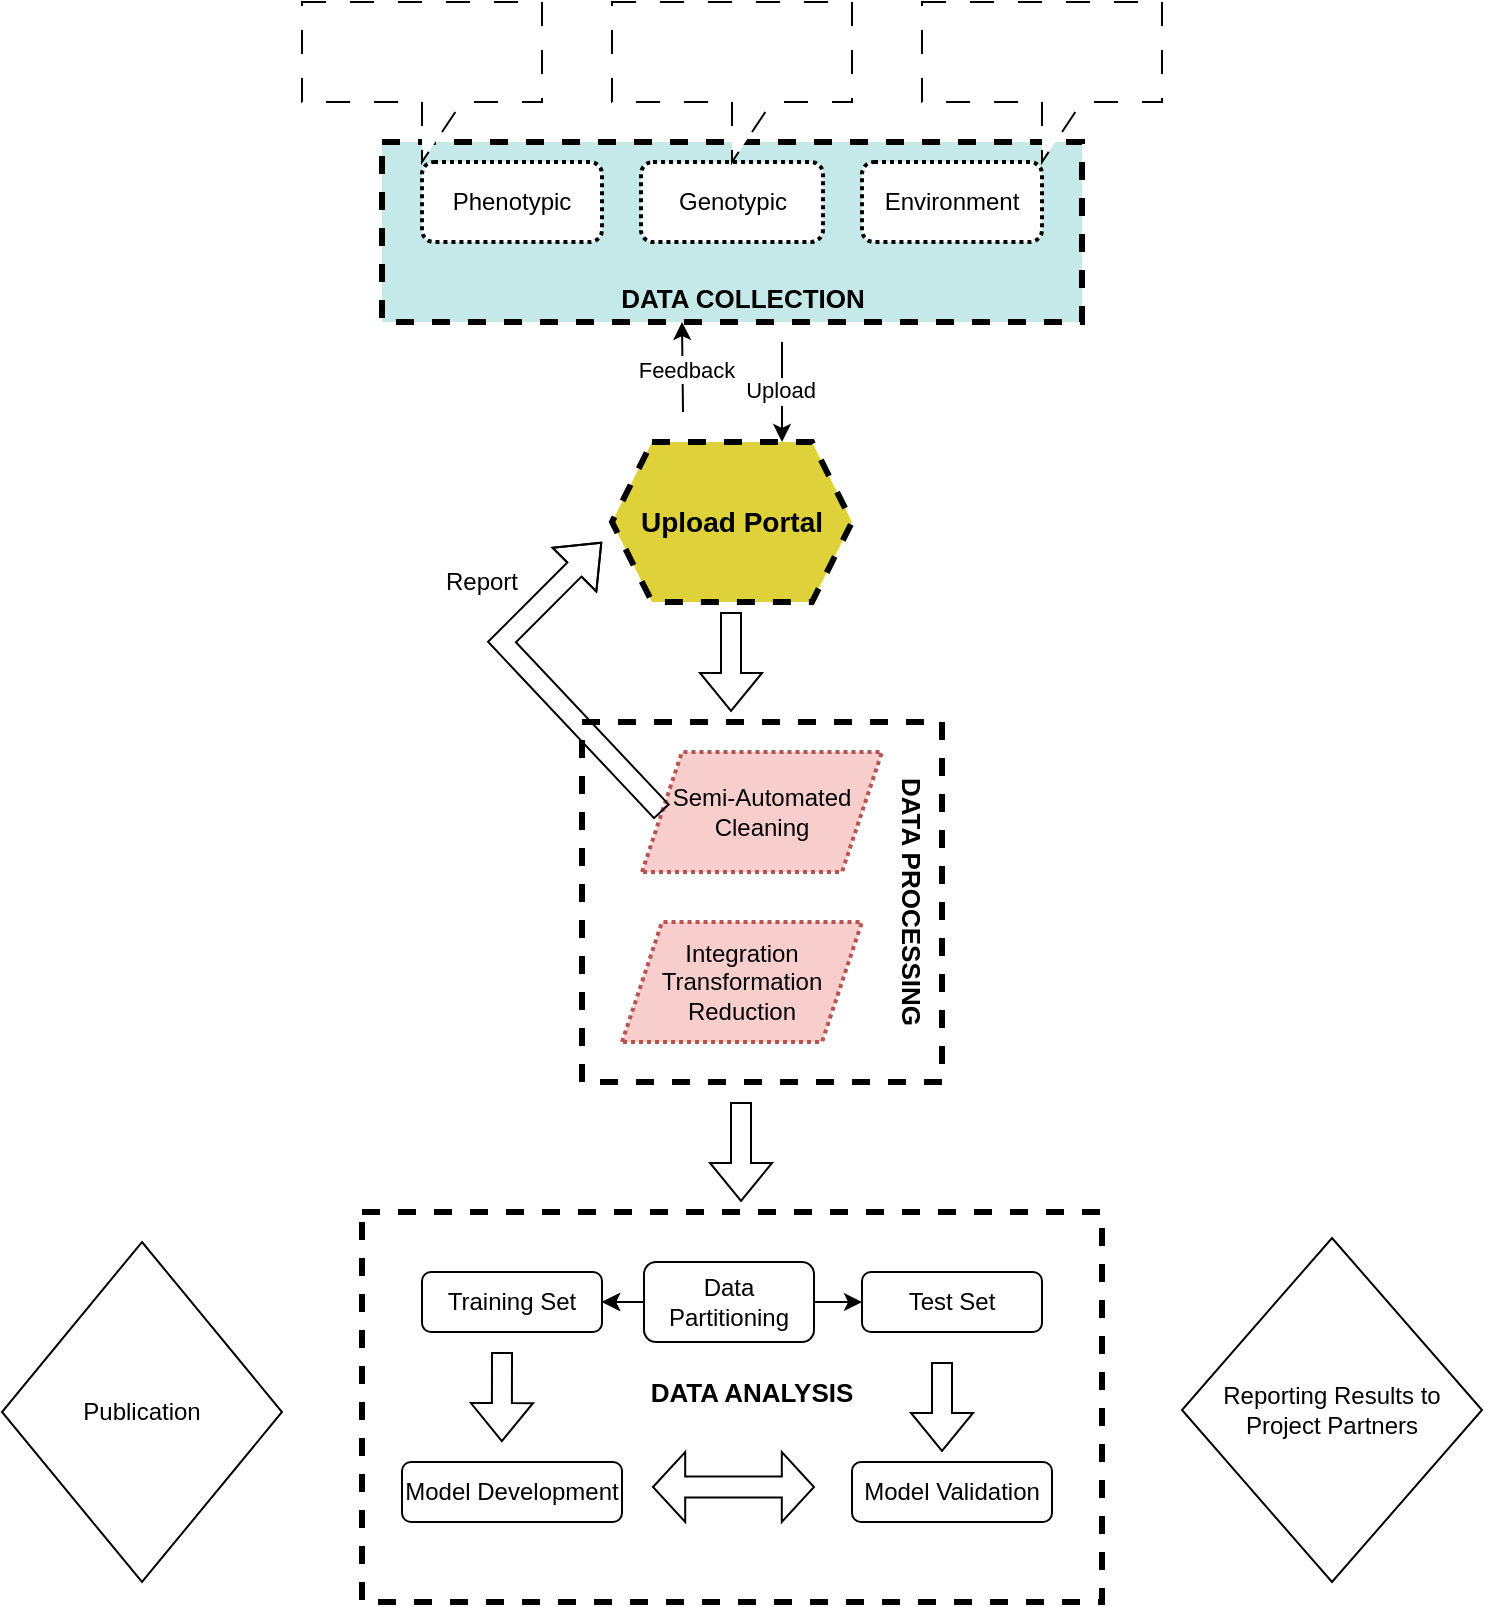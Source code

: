 <mxfile version="21.6.2" type="github">
  <diagram name="Page-1" id="5ZvDu0B-BvRj65fo0EQc">
    <mxGraphModel dx="1434" dy="796" grid="1" gridSize="10" guides="1" tooltips="1" connect="1" arrows="1" fold="1" page="1" pageScale="1" pageWidth="827" pageHeight="1169" math="0" shadow="0">
      <root>
        <mxCell id="0" />
        <mxCell id="1" parent="0" />
        <mxCell id="oFZK95akWB134CkeK_YD-35" value="" style="rounded=0;whiteSpace=wrap;html=1;dashed=1;strokeWidth=3;" parent="1" vertex="1">
          <mxGeometry x="230" y="835" width="370" height="195" as="geometry" />
        </mxCell>
        <mxCell id="oFZK95akWB134CkeK_YD-6" value="" style="rounded=0;whiteSpace=wrap;html=1;fillColor=#c4e9e8;dashed=1;strokeWidth=3;" parent="1" vertex="1">
          <mxGeometry x="240" y="300" width="350" height="90" as="geometry" />
        </mxCell>
        <mxCell id="oFZK95akWB134CkeK_YD-2" value="&lt;b&gt;&lt;font style=&quot;font-size: 14px;&quot;&gt;Upload Portal&lt;/font&gt;&lt;/b&gt;" style="shape=hexagon;perimeter=hexagonPerimeter2;whiteSpace=wrap;html=1;fixedSize=1;dashed=1;strokeWidth=3;fillColor=#dfd13a;" parent="1" vertex="1">
          <mxGeometry x="355" y="450" width="120" height="80" as="geometry" />
        </mxCell>
        <mxCell id="oFZK95akWB134CkeK_YD-3" value="Phenotypic" style="rounded=1;whiteSpace=wrap;html=1;dashed=1;dashPattern=1 1;strokeWidth=2;" parent="1" vertex="1">
          <mxGeometry x="260" y="310" width="90" height="40" as="geometry" />
        </mxCell>
        <mxCell id="oFZK95akWB134CkeK_YD-4" value="Genotypic" style="rounded=1;whiteSpace=wrap;html=1;dashed=1;dashPattern=1 1;strokeWidth=2;" parent="1" vertex="1">
          <mxGeometry x="369.5" y="310" width="91" height="40" as="geometry" />
        </mxCell>
        <mxCell id="oFZK95akWB134CkeK_YD-5" value="Environment" style="rounded=1;whiteSpace=wrap;html=1;dashed=1;dashPattern=1 1;strokeWidth=2;" parent="1" vertex="1">
          <mxGeometry x="480" y="310" width="90" height="40" as="geometry" />
        </mxCell>
        <mxCell id="oFZK95akWB134CkeK_YD-7" value="&lt;font style=&quot;font-size: 13px;&quot;&gt;DATA COLLECTION&lt;/font&gt;" style="text;html=1;strokeColor=none;fillColor=none;align=center;verticalAlign=middle;whiteSpace=wrap;rounded=0;rotation=0;fontSize=21;fontStyle=1" parent="1" vertex="1">
          <mxGeometry x="297.5" y="360" width="245" height="30" as="geometry" />
        </mxCell>
        <mxCell id="oFZK95akWB134CkeK_YD-9" value="" style="endArrow=classic;html=1;rounded=0;" parent="1" edge="1">
          <mxGeometry relative="1" as="geometry">
            <mxPoint x="440" y="400" as="sourcePoint" />
            <mxPoint x="440" y="450" as="targetPoint" />
          </mxGeometry>
        </mxCell>
        <mxCell id="oFZK95akWB134CkeK_YD-10" value="Label" style="edgeLabel;resizable=0;html=1;align=center;verticalAlign=middle;" parent="oFZK95akWB134CkeK_YD-9" connectable="0" vertex="1">
          <mxGeometry relative="1" as="geometry" />
        </mxCell>
        <mxCell id="oFZK95akWB134CkeK_YD-11" value="Upload" style="edgeLabel;html=1;align=center;verticalAlign=middle;resizable=0;points=[];" parent="oFZK95akWB134CkeK_YD-9" vertex="1" connectable="0">
          <mxGeometry x="-0.06" y="-1" relative="1" as="geometry">
            <mxPoint as="offset" />
          </mxGeometry>
        </mxCell>
        <mxCell id="oFZK95akWB134CkeK_YD-12" value="" style="endArrow=classic;html=1;rounded=0;entryX=0.375;entryY=1;entryDx=0;entryDy=0;" parent="1" edge="1">
          <mxGeometry relative="1" as="geometry">
            <mxPoint x="390.5" y="435" as="sourcePoint" />
            <mxPoint x="390" y="390" as="targetPoint" />
          </mxGeometry>
        </mxCell>
        <mxCell id="oFZK95akWB134CkeK_YD-13" value="Label" style="edgeLabel;resizable=0;html=1;align=center;verticalAlign=middle;" parent="oFZK95akWB134CkeK_YD-12" connectable="0" vertex="1">
          <mxGeometry relative="1" as="geometry" />
        </mxCell>
        <mxCell id="oFZK95akWB134CkeK_YD-14" value="Feedback" style="edgeLabel;html=1;align=center;verticalAlign=middle;resizable=0;points=[];" parent="oFZK95akWB134CkeK_YD-12" vertex="1" connectable="0">
          <mxGeometry x="-0.06" y="-1" relative="1" as="geometry">
            <mxPoint as="offset" />
          </mxGeometry>
        </mxCell>
        <mxCell id="oFZK95akWB134CkeK_YD-21" value="" style="whiteSpace=wrap;html=1;aspect=fixed;dashed=1;strokeWidth=3;" parent="1" vertex="1">
          <mxGeometry x="340" y="590" width="180" height="180" as="geometry" />
        </mxCell>
        <mxCell id="oFZK95akWB134CkeK_YD-22" value="Semi-Automated&lt;br&gt;Cleaning" style="shape=parallelogram;perimeter=parallelogramPerimeter;whiteSpace=wrap;html=1;fixedSize=1;dashed=1;dashPattern=1 1;strokeWidth=2;fillColor=#f8cecc;strokeColor=#b85450;" parent="1" vertex="1">
          <mxGeometry x="370" y="605" width="120" height="60" as="geometry" />
        </mxCell>
        <mxCell id="oFZK95akWB134CkeK_YD-24" value="Integration&lt;br&gt;Transformation&lt;br&gt;Reduction" style="shape=parallelogram;perimeter=parallelogramPerimeter;whiteSpace=wrap;html=1;fixedSize=1;dashed=1;dashPattern=1 1;strokeWidth=2;fillColor=#f8cecc;strokeColor=#b85450;" parent="1" vertex="1">
          <mxGeometry x="360" y="690" width="120" height="60" as="geometry" />
        </mxCell>
        <mxCell id="oFZK95akWB134CkeK_YD-25" value="&lt;font style=&quot;font-size: 13px;&quot;&gt;&lt;b&gt;DATA PROCESSING&lt;/b&gt;&lt;/font&gt;" style="text;html=1;strokeColor=none;fillColor=none;align=center;verticalAlign=middle;whiteSpace=wrap;rounded=0;rotation=90;" parent="1" vertex="1">
          <mxGeometry x="440" y="665" width="130" height="30" as="geometry" />
        </mxCell>
        <mxCell id="oFZK95akWB134CkeK_YD-26" value="" style="shape=flexArrow;endArrow=classic;html=1;rounded=0;exitX=0;exitY=0.5;exitDx=0;exitDy=0;" parent="1" source="oFZK95akWB134CkeK_YD-22" edge="1">
          <mxGeometry width="50" height="50" relative="1" as="geometry">
            <mxPoint x="300" y="550" as="sourcePoint" />
            <mxPoint x="350" y="500" as="targetPoint" />
            <Array as="points">
              <mxPoint x="300" y="550" />
            </Array>
          </mxGeometry>
        </mxCell>
        <mxCell id="oFZK95akWB134CkeK_YD-27" value="" style="shape=flexArrow;endArrow=classic;html=1;rounded=0;" parent="1" edge="1">
          <mxGeometry width="50" height="50" relative="1" as="geometry">
            <mxPoint x="414.5" y="535" as="sourcePoint" />
            <mxPoint x="414.5" y="585" as="targetPoint" />
          </mxGeometry>
        </mxCell>
        <mxCell id="oFZK95akWB134CkeK_YD-28" value="Report" style="text;html=1;strokeColor=none;fillColor=none;align=center;verticalAlign=middle;whiteSpace=wrap;rounded=0;" parent="1" vertex="1">
          <mxGeometry x="260" y="510" width="60" height="20" as="geometry" />
        </mxCell>
        <mxCell id="oFZK95akWB134CkeK_YD-42" value="" style="edgeStyle=orthogonalEdgeStyle;rounded=0;orthogonalLoop=1;jettySize=auto;html=1;" parent="1" source="oFZK95akWB134CkeK_YD-29" target="oFZK95akWB134CkeK_YD-31" edge="1">
          <mxGeometry relative="1" as="geometry" />
        </mxCell>
        <mxCell id="oFZK95akWB134CkeK_YD-43" value="" style="edgeStyle=orthogonalEdgeStyle;rounded=0;orthogonalLoop=1;jettySize=auto;html=1;" parent="1" source="oFZK95akWB134CkeK_YD-29" target="oFZK95akWB134CkeK_YD-31" edge="1">
          <mxGeometry relative="1" as="geometry" />
        </mxCell>
        <mxCell id="oFZK95akWB134CkeK_YD-44" value="" style="edgeStyle=orthogonalEdgeStyle;rounded=0;orthogonalLoop=1;jettySize=auto;html=1;" parent="1" source="oFZK95akWB134CkeK_YD-29" target="oFZK95akWB134CkeK_YD-32" edge="1">
          <mxGeometry relative="1" as="geometry" />
        </mxCell>
        <mxCell id="oFZK95akWB134CkeK_YD-29" value="Data Partitioning" style="rounded=1;whiteSpace=wrap;html=1;" parent="1" vertex="1">
          <mxGeometry x="371" y="860" width="85" height="40" as="geometry" />
        </mxCell>
        <mxCell id="oFZK95akWB134CkeK_YD-31" value="Training Set" style="rounded=1;whiteSpace=wrap;html=1;" parent="1" vertex="1">
          <mxGeometry x="260" y="865" width="90" height="30" as="geometry" />
        </mxCell>
        <mxCell id="oFZK95akWB134CkeK_YD-32" value="Test Set" style="rounded=1;whiteSpace=wrap;html=1;" parent="1" vertex="1">
          <mxGeometry x="480" y="865" width="90" height="30" as="geometry" />
        </mxCell>
        <mxCell id="oFZK95akWB134CkeK_YD-33" value="Model Development" style="rounded=1;whiteSpace=wrap;html=1;" parent="1" vertex="1">
          <mxGeometry x="250" y="960" width="110" height="30" as="geometry" />
        </mxCell>
        <mxCell id="oFZK95akWB134CkeK_YD-34" value="Model Validation" style="rounded=1;whiteSpace=wrap;html=1;" parent="1" vertex="1">
          <mxGeometry x="475" y="960" width="100" height="30" as="geometry" />
        </mxCell>
        <mxCell id="oFZK95akWB134CkeK_YD-36" value="Publication" style="rhombus;whiteSpace=wrap;html=1;" parent="1" vertex="1">
          <mxGeometry x="50" y="850" width="140" height="170" as="geometry" />
        </mxCell>
        <mxCell id="oFZK95akWB134CkeK_YD-37" value="Reporting Results to Project Partners" style="rhombus;whiteSpace=wrap;html=1;" parent="1" vertex="1">
          <mxGeometry x="640" y="848" width="150" height="172" as="geometry" />
        </mxCell>
        <mxCell id="oFZK95akWB134CkeK_YD-38" value="" style="shape=flexArrow;endArrow=classic;html=1;rounded=0;entryX=0.189;entryY=0.59;entryDx=0;entryDy=0;entryPerimeter=0;" parent="1" target="oFZK95akWB134CkeK_YD-35" edge="1">
          <mxGeometry width="50" height="50" relative="1" as="geometry">
            <mxPoint x="300" y="905" as="sourcePoint" />
            <mxPoint x="350" y="855" as="targetPoint" />
          </mxGeometry>
        </mxCell>
        <mxCell id="oFZK95akWB134CkeK_YD-39" value="" style="shape=doubleArrow;whiteSpace=wrap;html=1;" parent="1" vertex="1">
          <mxGeometry x="375.5" y="955" width="80.5" height="35" as="geometry" />
        </mxCell>
        <mxCell id="oFZK95akWB134CkeK_YD-41" value="" style="shape=flexArrow;endArrow=classic;html=1;rounded=0;entryX=0.189;entryY=0.59;entryDx=0;entryDy=0;entryPerimeter=0;" parent="1" edge="1">
          <mxGeometry width="50" height="50" relative="1" as="geometry">
            <mxPoint x="520" y="910" as="sourcePoint" />
            <mxPoint x="520" y="955" as="targetPoint" />
          </mxGeometry>
        </mxCell>
        <mxCell id="oFZK95akWB134CkeK_YD-46" value="" style="shape=callout;whiteSpace=wrap;html=1;perimeter=calloutPerimeter;dashed=1;dashPattern=12 12;" parent="1" vertex="1">
          <mxGeometry x="200" y="230" width="120" height="80" as="geometry" />
        </mxCell>
        <mxCell id="oFZK95akWB134CkeK_YD-47" value="" style="shape=callout;whiteSpace=wrap;html=1;perimeter=calloutPerimeter;dashed=1;dashPattern=12 12;" parent="1" vertex="1">
          <mxGeometry x="510" y="230" width="120" height="80" as="geometry" />
        </mxCell>
        <mxCell id="oFZK95akWB134CkeK_YD-48" value="" style="shape=callout;whiteSpace=wrap;html=1;perimeter=calloutPerimeter;dashed=1;dashPattern=12 12;" parent="1" vertex="1">
          <mxGeometry x="355" y="230" width="120" height="80" as="geometry" />
        </mxCell>
        <mxCell id="oFZK95akWB134CkeK_YD-49" value="" style="shape=flexArrow;endArrow=classic;html=1;rounded=0;" parent="1" edge="1">
          <mxGeometry width="50" height="50" relative="1" as="geometry">
            <mxPoint x="419.5" y="780" as="sourcePoint" />
            <mxPoint x="419.5" y="830" as="targetPoint" />
          </mxGeometry>
        </mxCell>
        <mxCell id="R-aJPsxZ6_3DjVfokjPK-3" value="&lt;font style=&quot;font-size: 13px;&quot;&gt;&lt;b&gt;DATA ANALYSIS&lt;/b&gt;&lt;/font&gt;" style="text;html=1;strokeColor=none;fillColor=none;align=center;verticalAlign=middle;whiteSpace=wrap;rounded=0;" vertex="1" parent="1">
          <mxGeometry x="370" y="910" width="110" height="30" as="geometry" />
        </mxCell>
      </root>
    </mxGraphModel>
  </diagram>
</mxfile>
